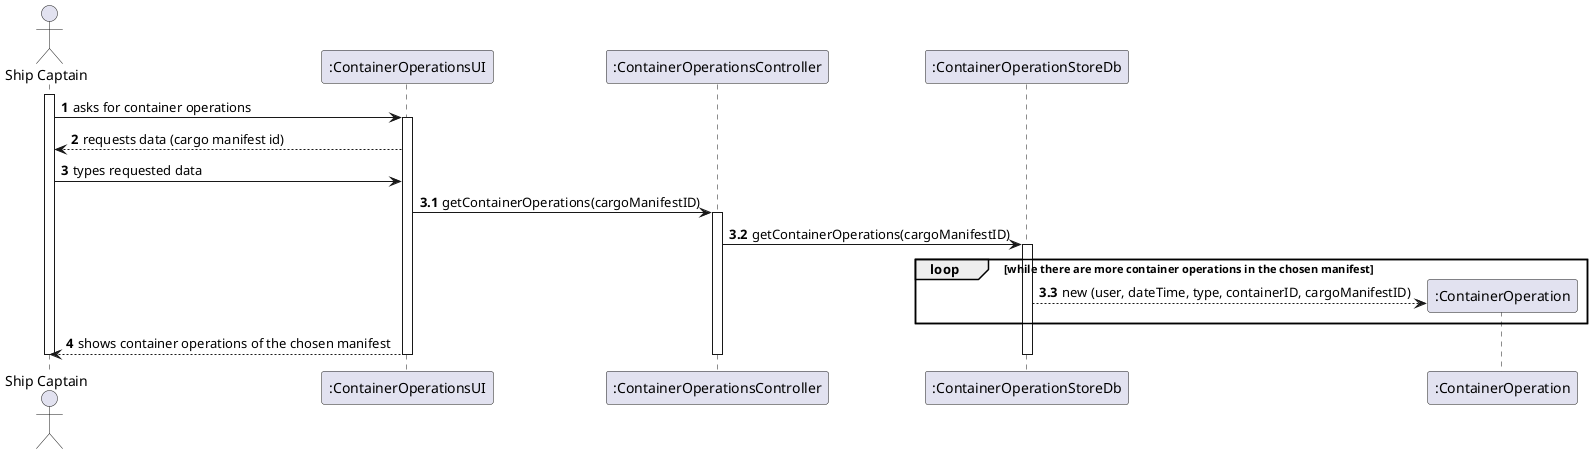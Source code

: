 @startuml
'https://plantuml.com/class-diagram

autonumber

actor "Ship Captain" as SP

participant ":ContainerOperationsUI" as UI
participant ":ContainerOperationsController" as CTRL
participant ":ContainerOperationStoreDb" as CS
participant ":ContainerOperation" as CO

activate SP
SP -> UI : asks for container operations

activate "UI"
"UI" --> "SP" : requests data (cargo manifest id)

SP -> "UI" : types requested data

autonumber 3.1

UI -> CTRL : getContainerOperations(cargoManifestID)

activate CTRL

CTRL -> CS : getContainerOperations(cargoManifestID)
activate CS

loop while there are more container operations in the chosen manifest
    create CO
    CS --> CO : new (user, dateTime, type, containerID, cargoManifestID)
end

autonumber 4

"UI" --> SP : shows container operations of the chosen manifest

deactivate CS
deactivate CTRL
deactivate UI
deactivate SP

@enduml